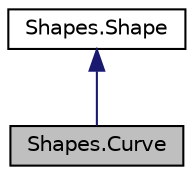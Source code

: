 digraph "Shapes.Curve"
{
 // LATEX_PDF_SIZE
  edge [fontname="Helvetica",fontsize="10",labelfontname="Helvetica",labelfontsize="10"];
  node [fontname="Helvetica",fontsize="10",shape=record];
  Node1 [label="Shapes.Curve",height=0.2,width=0.4,color="black", fillcolor="grey75", style="filled", fontcolor="black",tooltip="Représente une courbe de Bézier cubique définie par quatre points."];
  Node2 -> Node1 [dir="back",color="midnightblue",fontsize="10",style="solid",fontname="Helvetica"];
  Node2 [label="Shapes.Shape",height=0.2,width=0.4,color="black", fillcolor="white", style="filled",URL="$classShapes_1_1Shape.html",tooltip="Classe abstraite représentant une forme géométrique."];
}
